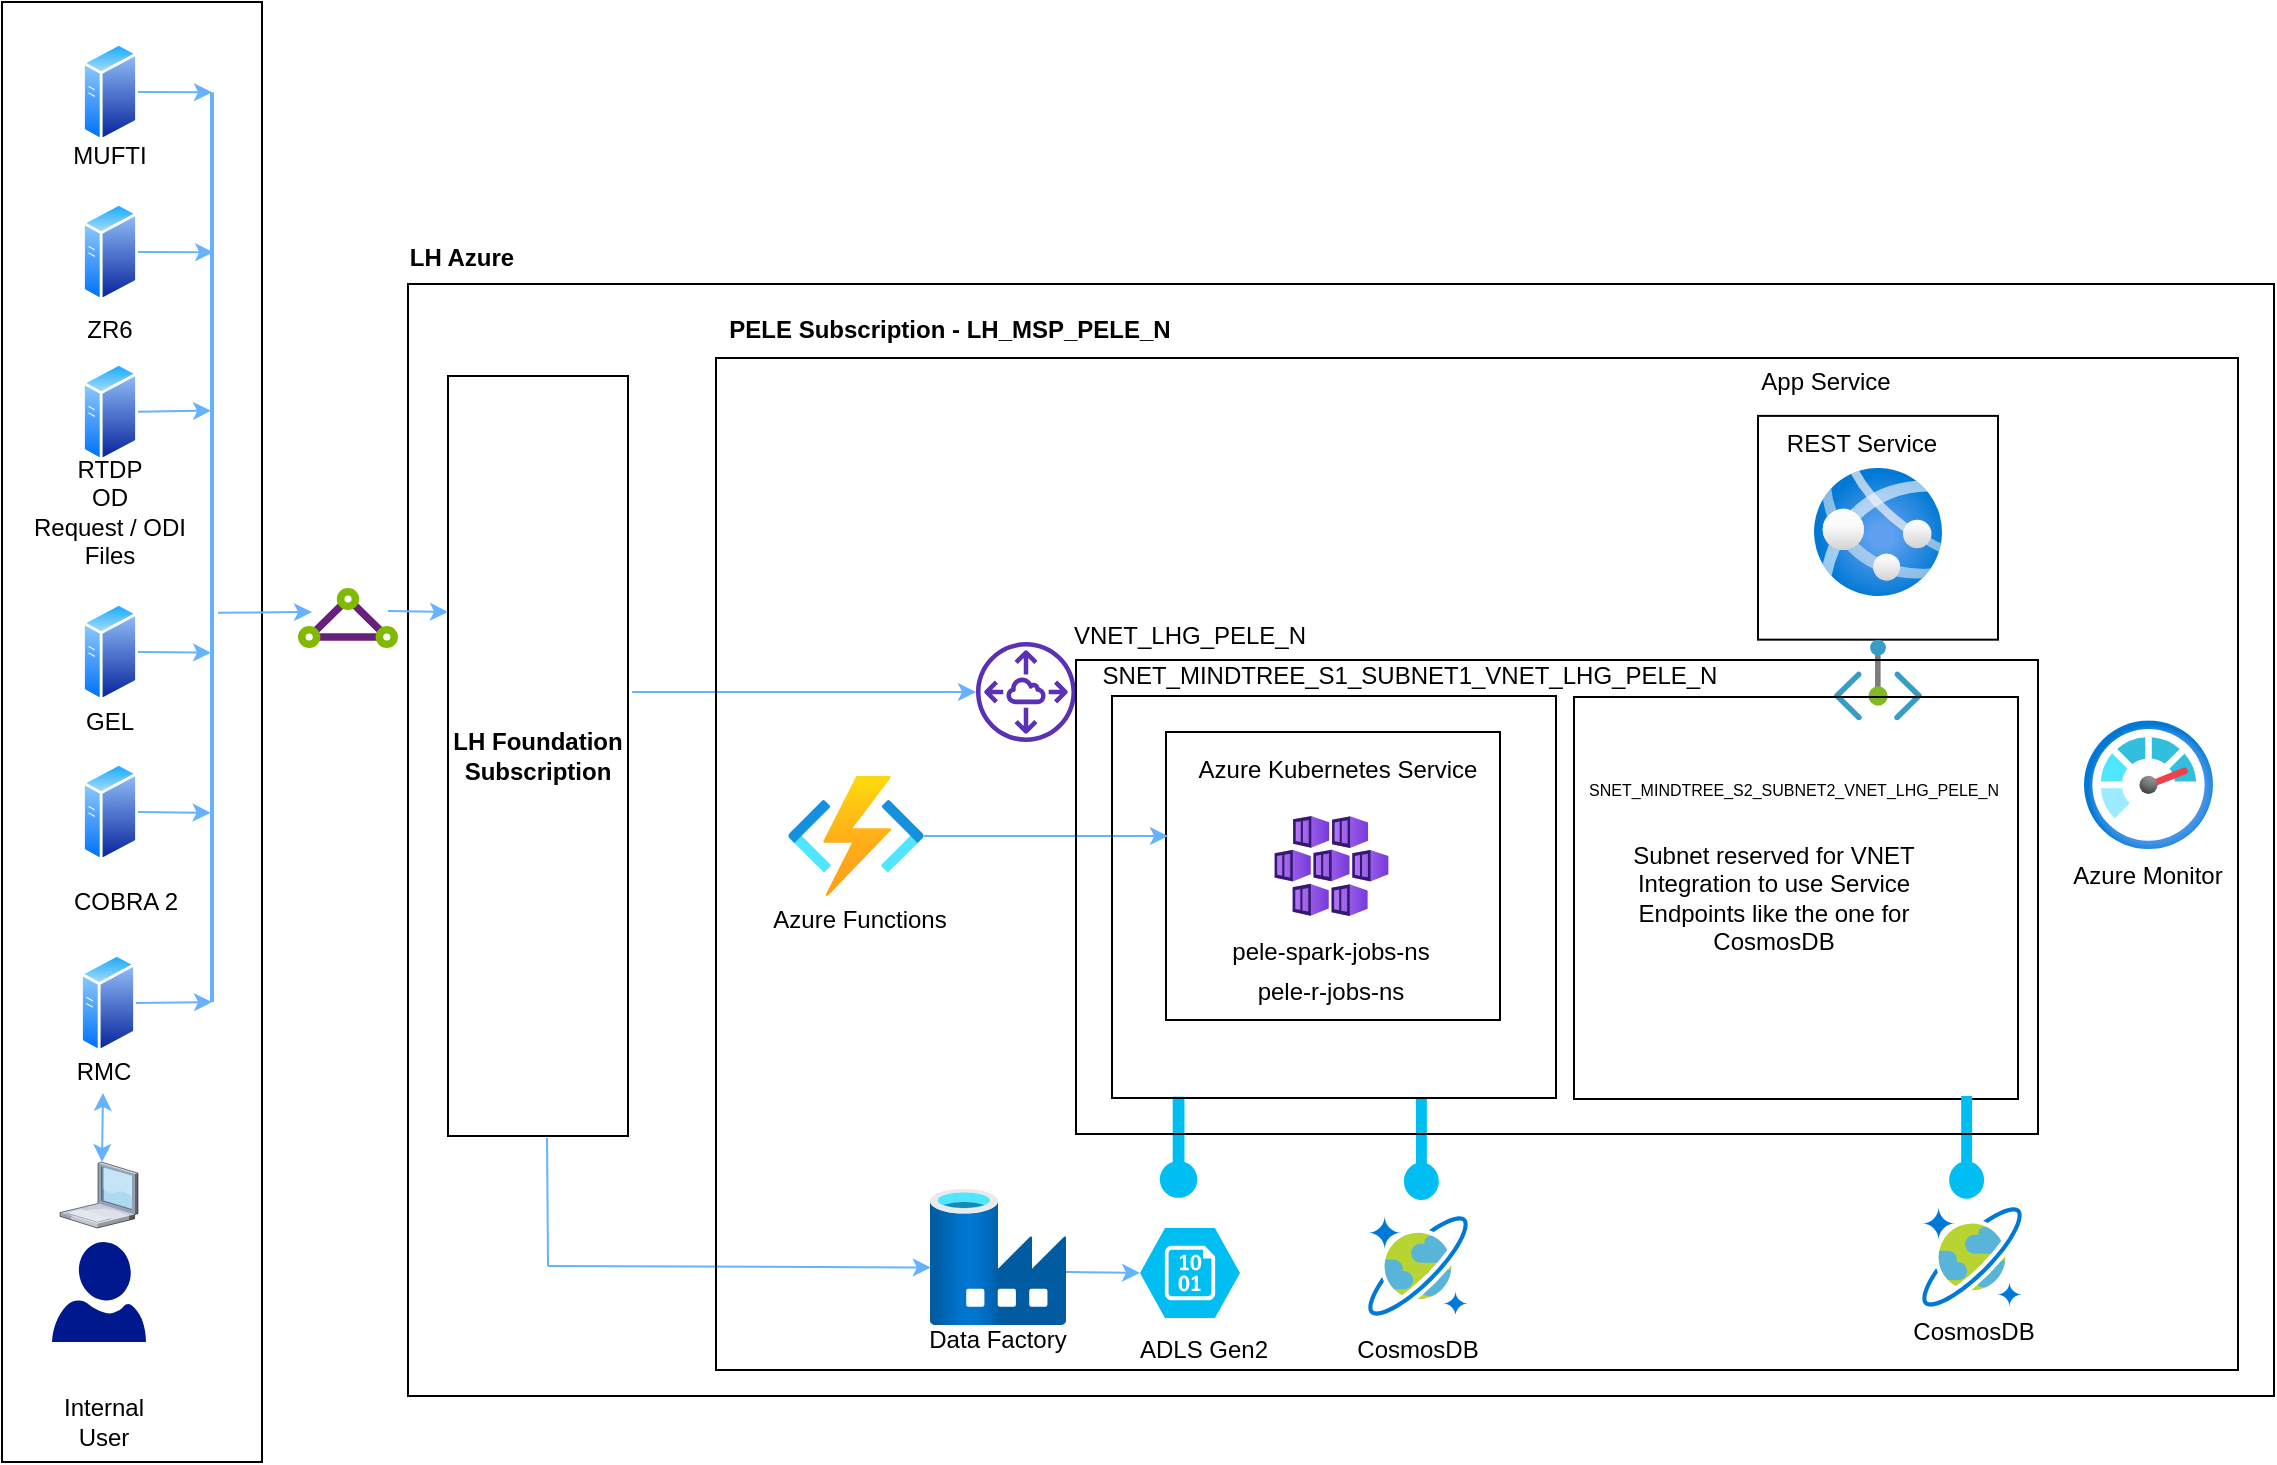 <mxfile version="14.6.3" type="github">
  <diagram id="4mkBv_YgtIYzEHDCqf_Q" name="Page-1">
    <mxGraphModel dx="1680" dy="663" grid="0" gridSize="1" guides="1" tooltips="1" connect="1" arrows="0" fold="1" page="1" pageScale="1" pageWidth="1169" pageHeight="827" background="#ffffff" math="0" shadow="0">
      <root>
        <mxCell id="0" />
        <mxCell id="1" parent="0" />
        <mxCell id="Ci-vqfP9OixVHD-Uwg0Q-1" value="" style="rounded=0;whiteSpace=wrap;html=1;" vertex="1" parent="1">
          <mxGeometry x="612" y="395" width="166" height="146" as="geometry" />
        </mxCell>
        <mxCell id="hd8weYj9Gk-Xb1H9IMSv-36" value="" style="rounded=0;whiteSpace=wrap;html=1;fillColor=none;" parent="1" vertex="1">
          <mxGeometry x="433" y="297" width="350" height="210" as="geometry" />
        </mxCell>
        <mxCell id="hd8weYj9Gk-Xb1H9IMSv-14" value="&lt;span style=&quot;color: rgba(0 , 0 , 0 , 0) ; font-family: monospace ; font-size: 0px&quot;&gt;%3CmxGraphModel%3E%3Croot%3E%3CmxCell%20id%3D%220%22%2F%3E%3CmxCell%20id%3D%221%22%20parent%3D%220%22%2F%3E%3CmxCell%20id%3D%222%22%20value%3D%22%22%20style%3D%22endArrow%3Dclassic%3BstartArrow%3Dclassic%3Bhtml%3D1%3BstrokeColor%3D%2366B2FF%3BentryX%3D0.5%3BentryY%3D1%3BentryDx%3D0%3BentryDy%3D0%3B%22%20edge%3D%221%22%20parent%3D%221%22%3E%3CmxGeometry%20width%3D%2250%22%20height%3D%2250%22%20relative%3D%221%22%20as%3D%22geometry%22%3E%3CmxPoint%20x%3D%2280%22%20y%3D%22600%22%20as%3D%22sourcePoint%22%2F%3E%3CmxPoint%20x%3D%2280.5%22%20y%3D%22565.45%22%20as%3D%22targetPoint%22%2F%3E%3C%2FmxGeometry%3E%3C%2FmxCell%3E%3C%2Froot%3E%3C%2FmxGraphModel%3E&lt;/span&gt;" style="rounded=0;whiteSpace=wrap;html=1;container=0;" parent="1" vertex="1">
          <mxGeometry x="233" y="161" width="933" height="556" as="geometry" />
        </mxCell>
        <mxCell id="hd8weYj9Gk-Xb1H9IMSv-2" value="" style="rounded=0;whiteSpace=wrap;html=1;" parent="1" vertex="1">
          <mxGeometry x="30" y="20" width="130" height="730" as="geometry" />
        </mxCell>
        <mxCell id="eNCzuhEaHwYBkcYv9uUm-19" value="" style="edgeStyle=none;rounded=0;orthogonalLoop=1;jettySize=auto;html=1;entryX=0;entryY=0.5;entryDx=0;entryDy=0;entryPerimeter=0;strokeColor=#66B2FF;" parent="1" source="hd8weYj9Gk-Xb1H9IMSv-5" target="eNCzuhEaHwYBkcYv9uUm-18" edge="1">
          <mxGeometry relative="1" as="geometry" />
        </mxCell>
        <mxCell id="hd8weYj9Gk-Xb1H9IMSv-5" value="" style="aspect=fixed;perimeter=ellipsePerimeter;html=1;align=center;shadow=0;dashed=0;spacingTop=3;image;image=img/lib/active_directory/generic_server.svg;" parent="1" vertex="1">
          <mxGeometry x="70" y="40" width="28.0" height="50" as="geometry" />
        </mxCell>
        <mxCell id="eNCzuhEaHwYBkcYv9uUm-21" value="" style="edgeStyle=none;rounded=0;orthogonalLoop=1;jettySize=auto;html=1;entryX=0.176;entryY=0.44;entryDx=0;entryDy=0;entryPerimeter=0;strokeColor=#66B2FF;" parent="1" source="hd8weYj9Gk-Xb1H9IMSv-6" target="eNCzuhEaHwYBkcYv9uUm-18" edge="1">
          <mxGeometry relative="1" as="geometry" />
        </mxCell>
        <mxCell id="hd8weYj9Gk-Xb1H9IMSv-6" value="&lt;span style=&quot;color: rgba(0 , 0 , 0 , 0) ; font-family: monospace ; font-size: 0px ; background-color: rgb(248 , 249 , 250)&quot;&gt;%3CmxGraphModel%3E%3Croot%3E%3CmxCell%20id%3D%220%22%2F%3E%3CmxCell%20id%3D%221%22%20parent%3D%220%22%2F%3E%3CmxCell%20id%3D%222%22%20value%3D%22%22%20style%3D%22aspect%3Dfixed%3Bperimeter%3DellipsePerimeter%3Bhtml%3D1%3Balign%3Dcenter%3Bshadow%3D0%3Bdashed%3D0%3BspacingTop%3D3%3Bimage%3Bimage%3Dimg%2Flib%2Factive_directory%2Fgeneric_server.svg%3B%22%20vertex%3D%221%22%20parent%3D%221%22%3E%3CmxGeometry%20x%3D%2270%22%20y%3D%2250%22%20width%3D%2228.0%22%20height%3D%2250%22%20as%3D%22geometry%22%2F%3E%3C%2FmxCell%3E%3C%2Froot%3E%3C%2FmxGraphModel%3E&lt;/span&gt;" style="aspect=fixed;perimeter=ellipsePerimeter;html=1;align=center;shadow=0;dashed=0;spacingTop=3;image;image=img/lib/active_directory/generic_server.svg;" parent="1" vertex="1">
          <mxGeometry x="70" y="120" width="28.0" height="50" as="geometry" />
        </mxCell>
        <mxCell id="eNCzuhEaHwYBkcYv9uUm-22" value="" style="edgeStyle=none;rounded=0;orthogonalLoop=1;jettySize=auto;html=1;entryX=0.35;entryY=0.546;entryDx=0;entryDy=0;entryPerimeter=0;strokeColor=#66B2FF;" parent="1" source="hd8weYj9Gk-Xb1H9IMSv-7" target="eNCzuhEaHwYBkcYv9uUm-18" edge="1">
          <mxGeometry relative="1" as="geometry" />
        </mxCell>
        <mxCell id="hd8weYj9Gk-Xb1H9IMSv-7" value="&lt;span style=&quot;color: rgba(0 , 0 , 0 , 0) ; font-family: monospace ; font-size: 0px ; background-color: rgb(248 , 249 , 250)&quot;&gt;%3CmxGraphModel%3E%3Croot%3E%3CmxCell%20id%3D%220%22%2F%3E%3CmxCell%20id%3D%221%22%20parent%3D%220%22%2F%3E%3CmxCell%20id%3D%222%22%20value%3D%22%22%20style%3D%22aspect%3Dfixed%3Bperimeter%3DellipsePerimeter%3Bhtml%3D1%3Balign%3Dcenter%3Bshadow%3D0%3Bdashed%3D0%3BspacingTop%3D3%3Bimage%3Bimage%3Dimg%2Flib%2Factive_directory%2Fgeneric_server.svg%3B%22%20vertex%3D%221%22%20parent%3D%221%22%3E%3CmxGeometry%20x%3D%2270%22%20y%3D%2250%22%20width%3D%2228.0%22%20height%3D%2250%22%20as%3D%22geometry%22%2F%3E%3C%2FmxCell%3E%3C%2Froot%3E%3C%2FmxGraphModel%3E&lt;/span&gt;" style="aspect=fixed;perimeter=ellipsePerimeter;html=1;align=center;shadow=0;dashed=0;spacingTop=3;image;image=img/lib/active_directory/generic_server.svg;" parent="1" vertex="1">
          <mxGeometry x="70" y="200" width="28.0" height="50" as="geometry" />
        </mxCell>
        <mxCell id="eNCzuhEaHwYBkcYv9uUm-23" value="" style="edgeStyle=none;rounded=0;orthogonalLoop=1;jettySize=auto;html=1;entryX=0.616;entryY=0.546;entryDx=0;entryDy=0;entryPerimeter=0;exitX=1;exitY=0.5;exitDx=0;exitDy=0;strokeColor=#66B2FF;" parent="1" source="hd8weYj9Gk-Xb1H9IMSv-8" target="eNCzuhEaHwYBkcYv9uUm-18" edge="1">
          <mxGeometry relative="1" as="geometry" />
        </mxCell>
        <mxCell id="hd8weYj9Gk-Xb1H9IMSv-8" value="&lt;span style=&quot;color: rgba(0 , 0 , 0 , 0) ; font-family: monospace ; font-size: 0px ; background-color: rgb(248 , 249 , 250)&quot;&gt;%3CmxGraphModel%3E%3Croot%3E%3CmxCell%20id%3D%220%22%2F%3E%3CmxCell%20id%3D%221%22%20parent%3D%220%22%2F%3E%3CmxCell%20id%3D%222%22%20value%3D%22%22%20style%3D%22aspect%3Dfixed%3Bperimeter%3DellipsePerimeter%3Bhtml%3D1%3Balign%3Dcenter%3Bshadow%3D0%3Bdashed%3D0%3BspacingTop%3D3%3Bimage%3Bimage%3Dimg%2Flib%2Factive_directory%2Fgeneric_server.svg%3B%22%20vertex%3D%221%22%20parent%3D%221%22%3E%3CmxGeometry%20x%3D%2270%22%20y%3D%2250%22%20width%3D%2228.0%22%20height%3D%2250%22%20as%3D%22geometry%22%2F%3E%3C%2FmxCell%3E%3C%2Froot%3E%3C%2FmxGraphModel%3E&lt;/span&gt;" style="aspect=fixed;perimeter=ellipsePerimeter;html=1;align=center;shadow=0;dashed=0;spacingTop=3;image;image=img/lib/active_directory/generic_server.svg;" parent="1" vertex="1">
          <mxGeometry x="70" y="320" width="28.0" height="50" as="geometry" />
        </mxCell>
        <mxCell id="hd8weYj9Gk-Xb1H9IMSv-9" value="" style="aspect=fixed;html=1;points=[];align=center;image;fontSize=12;image=img/lib/mscae/Express_Route.svg;" parent="1" vertex="1">
          <mxGeometry x="178" y="313" width="50" height="30" as="geometry" />
        </mxCell>
        <mxCell id="hd8weYj9Gk-Xb1H9IMSv-10" value="&lt;b&gt;LH Foundation Subscription&lt;/b&gt;" style="rounded=0;whiteSpace=wrap;html=1;" parent="1" vertex="1">
          <mxGeometry x="253" y="207" width="90" height="380" as="geometry" />
        </mxCell>
        <mxCell id="hd8weYj9Gk-Xb1H9IMSv-20" value="" style="rounded=0;whiteSpace=wrap;html=1;" parent="1" vertex="1">
          <mxGeometry x="612" y="385" width="167" height="144" as="geometry" />
        </mxCell>
        <mxCell id="hd8weYj9Gk-Xb1H9IMSv-11" value="" style="aspect=fixed;html=1;points=[];align=center;image;fontSize=12;image=img/lib/azure2/compute/App_Services.svg;" parent="1" vertex="1">
          <mxGeometry x="936" y="252.997" width="64" height="64" as="geometry" />
        </mxCell>
        <mxCell id="hd8weYj9Gk-Xb1H9IMSv-3" value="" style="aspect=fixed;html=1;points=[];align=center;image;fontSize=12;image=img/lib/azure2/compute/Kubernetes_Services.svg;fontFamily=Helvetica;fontColor=#000000;strokeColor=#000000;fillColor=#ffffff;" parent="1" vertex="1">
          <mxGeometry x="651.51" y="427.001" width="86.49" height="50" as="geometry" />
        </mxCell>
        <mxCell id="eNCzuhEaHwYBkcYv9uUm-59" value="" style="edgeStyle=none;rounded=0;orthogonalLoop=1;jettySize=auto;html=1;endArrow=classic;endFill=1;strokeColor=#66B2FF;entryX=0.145;entryY=0.435;entryDx=0;entryDy=0;entryPerimeter=0;startArrow=none;startFill=0;" parent="1" source="hd8weYj9Gk-Xb1H9IMSv-12" edge="1">
          <mxGeometry relative="1" as="geometry">
            <mxPoint x="613" y="437.05" as="targetPoint" />
          </mxGeometry>
        </mxCell>
        <mxCell id="hd8weYj9Gk-Xb1H9IMSv-12" value="" style="aspect=fixed;html=1;points=[];align=center;image;fontSize=12;image=img/lib/azure2/compute/Function_Apps.svg;" parent="1" vertex="1">
          <mxGeometry x="423.0" y="406.997" width="68" height="60" as="geometry" />
        </mxCell>
        <mxCell id="hd8weYj9Gk-Xb1H9IMSv-22" value="pele-spark-jobs-ns" style="text;html=1;strokeColor=none;fillColor=none;align=center;verticalAlign=middle;whiteSpace=wrap;rounded=0;" parent="1" vertex="1">
          <mxGeometry x="637.26" y="482.133" width="115" height="24.865" as="geometry" />
        </mxCell>
        <mxCell id="hd8weYj9Gk-Xb1H9IMSv-23" value="pele-r-jobs-ns" style="text;html=1;strokeColor=none;fillColor=none;align=center;verticalAlign=middle;whiteSpace=wrap;rounded=0;" parent="1" vertex="1">
          <mxGeometry x="637.26" y="502.131" width="115" height="24.865" as="geometry" />
        </mxCell>
        <mxCell id="hd8weYj9Gk-Xb1H9IMSv-24" value="Azure Kubernetes Service" style="text;html=1;strokeColor=none;fillColor=none;align=center;verticalAlign=middle;whiteSpace=wrap;rounded=0;" parent="1" vertex="1">
          <mxGeometry x="618" y="392.001" width="160" height="24.865" as="geometry" />
        </mxCell>
        <mxCell id="hd8weYj9Gk-Xb1H9IMSv-25" value="" style="rounded=0;whiteSpace=wrap;html=1;fillColor=none;" parent="1" vertex="1">
          <mxGeometry x="908" y="226.945" width="120" height="111.892" as="geometry" />
        </mxCell>
        <mxCell id="hd8weYj9Gk-Xb1H9IMSv-26" value="REST Service" style="text;html=1;strokeColor=none;fillColor=none;align=center;verticalAlign=middle;whiteSpace=wrap;rounded=0;" parent="1" vertex="1">
          <mxGeometry x="915" y="228.135" width="90" height="24.865" as="geometry" />
        </mxCell>
        <mxCell id="hd8weYj9Gk-Xb1H9IMSv-27" value="App Service" style="text;html=1;strokeColor=none;fillColor=none;align=center;verticalAlign=middle;whiteSpace=wrap;rounded=0;" parent="1" vertex="1">
          <mxGeometry x="862" y="198.0" width="160" height="24.865" as="geometry" />
        </mxCell>
        <mxCell id="hd8weYj9Gk-Xb1H9IMSv-28" value="Azure Functions" style="text;html=1;strokeColor=none;fillColor=none;align=center;verticalAlign=middle;whiteSpace=wrap;rounded=0;" parent="1" vertex="1">
          <mxGeometry x="378.74" y="467.0" width="160" height="24.865" as="geometry" />
        </mxCell>
        <mxCell id="hd8weYj9Gk-Xb1H9IMSv-31" value="" style="verticalLabelPosition=bottom;html=1;verticalAlign=top;align=center;strokeColor=none;fillColor=#00BEF2;shape=mxgraph.azure.service_endpoint;rotation=-90;" parent="1" vertex="1">
          <mxGeometry x="593" y="582.63" width="50.58" height="20" as="geometry" />
        </mxCell>
        <mxCell id="hd8weYj9Gk-Xb1H9IMSv-32" value="" style="verticalLabelPosition=bottom;html=1;verticalAlign=top;align=center;strokeColor=none;fillColor=#00BEF2;shape=mxgraph.azure.service_endpoint;rotation=-90;" parent="1" vertex="1">
          <mxGeometry x="714" y="584" width="51.37" height="18.63" as="geometry" />
        </mxCell>
        <mxCell id="hd8weYj9Gk-Xb1H9IMSv-33" value="" style="aspect=fixed;html=1;points=[];align=center;image;fontSize=12;image=img/lib/mscae/CosmosDB.svg;fillColor=none;" parent="1" vertex="1">
          <mxGeometry x="713" y="627" width="50" height="50" as="geometry" />
        </mxCell>
        <mxCell id="hd8weYj9Gk-Xb1H9IMSv-34" value="" style="verticalLabelPosition=bottom;html=1;verticalAlign=top;align=center;strokeColor=none;fillColor=#00BEF2;shape=mxgraph.azure.storage_blob;" parent="1" vertex="1">
          <mxGeometry x="599" y="633" width="50" height="45" as="geometry" />
        </mxCell>
        <mxCell id="hd8weYj9Gk-Xb1H9IMSv-37" value="VNET_LHG_PELE_N" style="text;html=1;strokeColor=none;align=center;verticalAlign=middle;whiteSpace=wrap;rounded=0;fillColor=#ffffff;" parent="1" vertex="1">
          <mxGeometry x="603.58" y="327" width="40" height="20" as="geometry" />
        </mxCell>
        <mxCell id="ONxTiPL2fYkh23oSjzhZ-1" value="" style="aspect=fixed;html=1;points=[];align=center;image;fontSize=12;image=img/lib/azure2/management_governance/Monitor.svg;" parent="1" vertex="1">
          <mxGeometry x="1071" y="379.17" width="64.49" height="64.49" as="geometry" />
        </mxCell>
        <mxCell id="ONxTiPL2fYkh23oSjzhZ-3" value="Azure Monitor" style="text;html=1;strokeColor=none;fillColor=none;align=center;verticalAlign=middle;whiteSpace=wrap;rounded=0;" parent="1" vertex="1">
          <mxGeometry x="1063.24" y="447" width="80" height="20" as="geometry" />
        </mxCell>
        <mxCell id="ONxTiPL2fYkh23oSjzhZ-4" value="MUFTI" style="text;html=1;strokeColor=none;fillColor=none;align=center;verticalAlign=middle;whiteSpace=wrap;rounded=0;" parent="1" vertex="1">
          <mxGeometry x="64" y="87" width="40" height="20" as="geometry" />
        </mxCell>
        <mxCell id="ONxTiPL2fYkh23oSjzhZ-5" value="ZR6" style="text;html=1;strokeColor=none;fillColor=none;align=center;verticalAlign=middle;whiteSpace=wrap;rounded=0;" parent="1" vertex="1">
          <mxGeometry x="64" y="174.43" width="40" height="20" as="geometry" />
        </mxCell>
        <mxCell id="ONxTiPL2fYkh23oSjzhZ-6" value="RTDP&lt;br&gt;OD&lt;br&gt;Request / ODI Files" style="text;html=1;strokeColor=none;fillColor=none;align=center;verticalAlign=middle;whiteSpace=wrap;rounded=0;" parent="1" vertex="1">
          <mxGeometry x="38" y="265" width="92" height="20" as="geometry" />
        </mxCell>
        <mxCell id="ONxTiPL2fYkh23oSjzhZ-7" value="GEL" style="text;html=1;strokeColor=none;fillColor=none;align=center;verticalAlign=middle;whiteSpace=wrap;rounded=0;" parent="1" vertex="1">
          <mxGeometry x="64" y="370" width="40" height="20" as="geometry" />
        </mxCell>
        <mxCell id="eNCzuhEaHwYBkcYv9uUm-24" value="" style="edgeStyle=none;rounded=0;orthogonalLoop=1;jettySize=auto;html=1;entryX=0.792;entryY=0.569;entryDx=0;entryDy=0;entryPerimeter=0;strokeColor=#66B2FF;" parent="1" source="ONxTiPL2fYkh23oSjzhZ-8" target="eNCzuhEaHwYBkcYv9uUm-18" edge="1">
          <mxGeometry relative="1" as="geometry" />
        </mxCell>
        <mxCell id="ONxTiPL2fYkh23oSjzhZ-8" value="&lt;span style=&quot;color: rgba(0 , 0 , 0 , 0) ; font-family: monospace ; font-size: 0px ; background-color: rgb(248 , 249 , 250)&quot;&gt;%3CmxGraphModel%3E%3Croot%3E%3CmxCell%20id%3D%220%22%2F%3E%3CmxCell%20id%3D%221%22%20parent%3D%220%22%2F%3E%3CmxCell%20id%3D%222%22%20value%3D%22%22%20style%3D%22aspect%3Dfixed%3Bperimeter%3DellipsePerimeter%3Bhtml%3D1%3Balign%3Dcenter%3Bshadow%3D0%3Bdashed%3D0%3BspacingTop%3D3%3Bimage%3Bimage%3Dimg%2Flib%2Factive_directory%2Fgeneric_server.svg%3B%22%20vertex%3D%221%22%20parent%3D%221%22%3E%3CmxGeometry%20x%3D%2270%22%20y%3D%2250%22%20width%3D%2228.0%22%20height%3D%2250%22%20as%3D%22geometry%22%2F%3E%3C%2FmxCell%3E%3C%2Froot%3E%3C%2FmxGraphModel%3E&lt;/span&gt;" style="aspect=fixed;perimeter=ellipsePerimeter;html=1;align=center;shadow=0;dashed=0;spacingTop=3;image;image=img/lib/active_directory/generic_server.svg;" parent="1" vertex="1">
          <mxGeometry x="70" y="400" width="28.0" height="50" as="geometry" />
        </mxCell>
        <mxCell id="ONxTiPL2fYkh23oSjzhZ-9" value="COBRA 2" style="text;html=1;strokeColor=none;fillColor=none;align=center;verticalAlign=middle;whiteSpace=wrap;rounded=0;" parent="1" vertex="1">
          <mxGeometry x="64" y="460" width="56" height="20" as="geometry" />
        </mxCell>
        <mxCell id="Z8Xp0hfPRXAwohdE5s9D-7" value="SNET_MINDTREE_S1_SUBNET1_VNET_LHG_PELE_N" style="text;html=1;strokeColor=none;fillColor=none;align=center;verticalAlign=middle;whiteSpace=wrap;rounded=0;" parent="1" vertex="1">
          <mxGeometry x="714" y="347" width="40" height="20" as="geometry" />
        </mxCell>
        <mxCell id="Z8Xp0hfPRXAwohdE5s9D-8" value="" style="aspect=fixed;html=1;points=[];align=center;image;fontSize=12;image=img/lib/azure2/networking/Private_Endpoint.svg;fillColor=none;" parent="1" vertex="1">
          <mxGeometry x="946" y="338.84" width="44" height="40.33" as="geometry" />
        </mxCell>
        <mxCell id="eNCzuhEaHwYBkcYv9uUm-5" value="" style="aspect=fixed;pointerEvents=1;shadow=0;dashed=0;html=1;strokeColor=none;labelPosition=center;verticalLabelPosition=bottom;verticalAlign=top;align=center;fillColor=#00188D;shape=mxgraph.azure.user" parent="1" vertex="1">
          <mxGeometry x="55" y="640" width="47" height="50" as="geometry" />
        </mxCell>
        <mxCell id="eNCzuhEaHwYBkcYv9uUm-8" value="Internal User" style="text;html=1;strokeColor=none;fillColor=none;align=center;verticalAlign=middle;whiteSpace=wrap;rounded=0;" parent="1" vertex="1">
          <mxGeometry x="60.5" y="720" width="40" height="20" as="geometry" />
        </mxCell>
        <mxCell id="eNCzuhEaHwYBkcYv9uUm-18" value="" style="line;strokeWidth=2;direction=south;html=1;fillColor=none;strokeColor=#66B2FF;" parent="1" vertex="1">
          <mxGeometry x="130" y="65.13" width="10" height="454.87" as="geometry" />
        </mxCell>
        <mxCell id="eNCzuhEaHwYBkcYv9uUm-35" value="" style="verticalLabelPosition=bottom;aspect=fixed;html=1;verticalAlign=top;strokeColor=none;align=center;outlineConnect=0;shape=mxgraph.citrix.laptop_1;fillColor=none;" parent="1" vertex="1">
          <mxGeometry x="59" y="600" width="39" height="33" as="geometry" />
        </mxCell>
        <mxCell id="eNCzuhEaHwYBkcYv9uUm-36" value="&lt;span style=&quot;color: rgba(0 , 0 , 0 , 0) ; font-family: monospace ; font-size: 0px ; background-color: rgb(248 , 249 , 250)&quot;&gt;%3CmxGraphModel%3E%3Croot%3E%3CmxCell%20id%3D%220%22%2F%3E%3CmxCell%20id%3D%221%22%20parent%3D%220%22%2F%3E%3CmxCell%20id%3D%222%22%20value%3D%22%22%20style%3D%22aspect%3Dfixed%3Bperimeter%3DellipsePerimeter%3Bhtml%3D1%3Balign%3Dcenter%3Bshadow%3D0%3Bdashed%3D0%3BspacingTop%3D3%3Bimage%3Bimage%3Dimg%2Flib%2Factive_directory%2Fgeneric_server.svg%3B%22%20vertex%3D%221%22%20parent%3D%221%22%3E%3CmxGeometry%20x%3D%2270%22%20y%3D%2250%22%20width%3D%2228.0%22%20height%3D%2250%22%20as%3D%22geometry%22%2F%3E%3C%2FmxCell%3E%3C%2Froot%3E%3C%2FmxGraphModel%3E&lt;/span&gt;" style="aspect=fixed;perimeter=ellipsePerimeter;html=1;align=center;shadow=0;dashed=0;spacingTop=3;image;image=img/lib/active_directory/generic_server.svg;" parent="1" vertex="1">
          <mxGeometry x="69" y="495.45" width="28.0" height="50" as="geometry" />
        </mxCell>
        <mxCell id="eNCzuhEaHwYBkcYv9uUm-37" value="RMC" style="text;html=1;strokeColor=none;fillColor=none;align=center;verticalAlign=middle;whiteSpace=wrap;rounded=0;" parent="1" vertex="1">
          <mxGeometry x="52.5" y="545.45" width="56" height="20" as="geometry" />
        </mxCell>
        <mxCell id="eNCzuhEaHwYBkcYv9uUm-43" value="" style="endArrow=classic;startArrow=classic;html=1;strokeColor=#66B2FF;entryX=0.5;entryY=1;entryDx=0;entryDy=0;" parent="1" target="eNCzuhEaHwYBkcYv9uUm-37" edge="1">
          <mxGeometry width="50" height="50" relative="1" as="geometry">
            <mxPoint x="80" y="600" as="sourcePoint" />
            <mxPoint x="130" y="550" as="targetPoint" />
          </mxGeometry>
        </mxCell>
        <mxCell id="eNCzuhEaHwYBkcYv9uUm-46" value="" style="edgeStyle=none;rounded=0;orthogonalLoop=1;jettySize=auto;html=1;entryX=1;entryY=0.5;entryDx=0;entryDy=0;entryPerimeter=0;strokeColor=#66B2FF;exitX=1;exitY=0.5;exitDx=0;exitDy=0;" parent="1" source="eNCzuhEaHwYBkcYv9uUm-36" target="eNCzuhEaHwYBkcYv9uUm-18" edge="1">
          <mxGeometry relative="1" as="geometry">
            <mxPoint x="95.6" y="515.86" as="sourcePoint" />
            <mxPoint x="130.0" y="515.0" as="targetPoint" />
          </mxGeometry>
        </mxCell>
        <mxCell id="eNCzuhEaHwYBkcYv9uUm-47" value="" style="edgeStyle=none;rounded=0;orthogonalLoop=1;jettySize=auto;html=1;strokeColor=#66B2FF;exitX=0.572;exitY=0.2;exitDx=0;exitDy=0;exitPerimeter=0;" parent="1" source="eNCzuhEaHwYBkcYv9uUm-18" edge="1">
          <mxGeometry relative="1" as="geometry">
            <mxPoint x="133.46" y="249.931" as="sourcePoint" />
            <mxPoint x="185" y="325" as="targetPoint" />
          </mxGeometry>
        </mxCell>
        <mxCell id="eNCzuhEaHwYBkcYv9uUm-48" value="" style="edgeStyle=none;rounded=0;orthogonalLoop=1;jettySize=auto;html=1;strokeColor=#66B2FF;exitX=0.4;exitY=0.454;exitDx=0;exitDy=0;exitPerimeter=0;" parent="1" edge="1">
          <mxGeometry relative="1" as="geometry">
            <mxPoint x="223.0" y="324.468" as="sourcePoint" />
            <mxPoint x="253" y="325" as="targetPoint" />
          </mxGeometry>
        </mxCell>
        <mxCell id="eNCzuhEaHwYBkcYv9uUm-49" value="" style="outlineConnect=0;fontColor=#232F3E;gradientColor=none;fillColor=#5A30B5;strokeColor=none;dashed=0;verticalLabelPosition=bottom;verticalAlign=top;align=center;html=1;fontSize=12;fontStyle=0;aspect=fixed;pointerEvents=1;shape=mxgraph.aws4.peering;" parent="1" vertex="1">
          <mxGeometry x="517" y="340" width="50" height="50" as="geometry" />
        </mxCell>
        <mxCell id="eNCzuhEaHwYBkcYv9uUm-50" value="&lt;b&gt;PELE Subscription - LH_MSP_PELE_N&lt;/b&gt;" style="text;html=1;strokeColor=none;fillColor=none;align=center;verticalAlign=middle;whiteSpace=wrap;rounded=0;" parent="1" vertex="1">
          <mxGeometry x="378.74" y="174.43" width="250" height="20" as="geometry" />
        </mxCell>
        <mxCell id="eNCzuhEaHwYBkcYv9uUm-58" value="" style="edgeStyle=none;rounded=0;orthogonalLoop=1;jettySize=auto;html=1;strokeColor=#66B2FF;endArrow=classic;endFill=1;" parent="1" target="eNCzuhEaHwYBkcYv9uUm-49" edge="1">
          <mxGeometry relative="1" as="geometry">
            <mxPoint x="345" y="365" as="sourcePoint" />
            <mxPoint x="463" y="367.126" as="targetPoint" />
          </mxGeometry>
        </mxCell>
        <mxCell id="eNCzuhEaHwYBkcYv9uUm-60" value="ADLS Gen2" style="text;html=1;strokeColor=none;fillColor=none;align=center;verticalAlign=middle;whiteSpace=wrap;rounded=0;" parent="1" vertex="1">
          <mxGeometry x="551" y="681.45" width="160" height="24.865" as="geometry" />
        </mxCell>
        <mxCell id="eNCzuhEaHwYBkcYv9uUm-61" value="CosmosDB" style="text;html=1;strokeColor=none;fillColor=none;align=center;verticalAlign=middle;whiteSpace=wrap;rounded=0;" parent="1" vertex="1">
          <mxGeometry x="936" y="672.45" width="160" height="24.865" as="geometry" />
        </mxCell>
        <mxCell id="eNCzuhEaHwYBkcYv9uUm-68" value="&lt;b&gt;LH Azure&lt;/b&gt;" style="text;html=1;strokeColor=none;fillColor=none;align=center;verticalAlign=middle;whiteSpace=wrap;rounded=0;" parent="1" vertex="1">
          <mxGeometry x="135" y="138" width="250" height="20" as="geometry" />
        </mxCell>
        <mxCell id="eNCzuhEaHwYBkcYv9uUm-72" value="" style="aspect=fixed;html=1;points=[];align=center;image;fontSize=12;image=img/lib/azure2/databases/Data_Factory.svg;strokeColor=#000000;strokeWidth=1;fillColor=none;" parent="1" vertex="1">
          <mxGeometry x="494" y="613.45" width="68" height="68" as="geometry" />
        </mxCell>
        <mxCell id="eNCzuhEaHwYBkcYv9uUm-73" value="Data Factory" style="text;html=1;strokeColor=none;fillColor=none;align=center;verticalAlign=middle;whiteSpace=wrap;rounded=0;" parent="1" vertex="1">
          <mxGeometry x="448" y="677.0" width="160" height="24.865" as="geometry" />
        </mxCell>
        <mxCell id="eNCzuhEaHwYBkcYv9uUm-78" value="" style="endArrow=none;startArrow=none;html=1;strokeColor=#66B2FF;entryX=0.5;entryY=1;entryDx=0;entryDy=0;endFill=0;startFill=0;" parent="1" edge="1">
          <mxGeometry width="50" height="50" relative="1" as="geometry">
            <mxPoint x="303" y="652" as="sourcePoint" />
            <mxPoint x="302.5" y="587.9" as="targetPoint" />
          </mxGeometry>
        </mxCell>
        <mxCell id="eNCzuhEaHwYBkcYv9uUm-79" value="" style="edgeStyle=none;rounded=0;orthogonalLoop=1;jettySize=auto;html=1;entryX=0.006;entryY=0.578;entryDx=0;entryDy=0;entryPerimeter=0;strokeColor=#66B2FF;" parent="1" target="eNCzuhEaHwYBkcYv9uUm-72" edge="1">
          <mxGeometry relative="1" as="geometry">
            <mxPoint x="303.0" y="652" as="sourcePoint" />
            <mxPoint x="339.31" y="652.387" as="targetPoint" />
          </mxGeometry>
        </mxCell>
        <mxCell id="eNCzuhEaHwYBkcYv9uUm-80" value="" style="edgeStyle=none;rounded=0;orthogonalLoop=1;jettySize=auto;html=1;entryX=0;entryY=0.5;entryDx=0;entryDy=0;entryPerimeter=0;strokeColor=#66B2FF;" parent="1" target="hd8weYj9Gk-Xb1H9IMSv-34" edge="1">
          <mxGeometry relative="1" as="geometry">
            <mxPoint x="562" y="655" as="sourcePoint" />
            <mxPoint x="598.31" y="655.387" as="targetPoint" />
          </mxGeometry>
        </mxCell>
        <mxCell id="Ci-vqfP9OixVHD-Uwg0Q-2" value="" style="rounded=0;whiteSpace=wrap;html=1;fillColor=none;" vertex="1" parent="1">
          <mxGeometry x="585" y="367" width="222" height="201" as="geometry" />
        </mxCell>
        <mxCell id="Ci-vqfP9OixVHD-Uwg0Q-4" value="" style="rounded=0;whiteSpace=wrap;html=1;fillColor=none;" vertex="1" parent="1">
          <mxGeometry x="816" y="367.5" width="222" height="201" as="geometry" />
        </mxCell>
        <mxCell id="Ci-vqfP9OixVHD-Uwg0Q-6" value="" style="verticalLabelPosition=bottom;html=1;verticalAlign=top;align=center;strokeColor=none;fillColor=#00BEF2;shape=mxgraph.azure.service_endpoint;rotation=-90;" vertex="1" parent="1">
          <mxGeometry x="986.63" y="583.32" width="51.37" height="18.63" as="geometry" />
        </mxCell>
        <mxCell id="Ci-vqfP9OixVHD-Uwg0Q-7" value="" style="aspect=fixed;html=1;points=[];align=center;image;fontSize=12;image=img/lib/mscae/CosmosDB.svg;fillColor=none;" vertex="1" parent="1">
          <mxGeometry x="990" y="622.45" width="50" height="50" as="geometry" />
        </mxCell>
        <mxCell id="Ci-vqfP9OixVHD-Uwg0Q-8" value="&lt;font style=&quot;font-size: 8px&quot;&gt;SNET_MINDTREE_S2_SUBNET2_VNET_LHG_PELE_N&lt;/font&gt;" style="text;html=1;strokeColor=none;fillColor=none;align=center;verticalAlign=middle;whiteSpace=wrap;rounded=0;" vertex="1" parent="1">
          <mxGeometry x="906" y="403.25" width="40" height="20" as="geometry" />
        </mxCell>
        <mxCell id="Ci-vqfP9OixVHD-Uwg0Q-9" value="Subnet reserved for VNET Integration to use Service Endpoints like the one for CosmosDB" style="text;html=1;strokeColor=none;fillColor=none;align=center;verticalAlign=middle;whiteSpace=wrap;rounded=0;" vertex="1" parent="1">
          <mxGeometry x="838" y="458" width="156" height="20" as="geometry" />
        </mxCell>
        <mxCell id="Ci-vqfP9OixVHD-Uwg0Q-10" value="" style="rounded=0;whiteSpace=wrap;html=1;fillColor=none;" vertex="1" parent="1">
          <mxGeometry x="567" y="349" width="481" height="237" as="geometry" />
        </mxCell>
        <mxCell id="Ci-vqfP9OixVHD-Uwg0Q-11" value="CosmosDB" style="text;html=1;strokeColor=none;fillColor=none;align=center;verticalAlign=middle;whiteSpace=wrap;rounded=0;" vertex="1" parent="1">
          <mxGeometry x="658" y="681.45" width="160" height="24.865" as="geometry" />
        </mxCell>
        <mxCell id="Ci-vqfP9OixVHD-Uwg0Q-12" value="" style="rounded=0;whiteSpace=wrap;html=1;fillColor=none;" vertex="1" parent="1">
          <mxGeometry x="387" y="198" width="761" height="506" as="geometry" />
        </mxCell>
      </root>
    </mxGraphModel>
  </diagram>
</mxfile>
